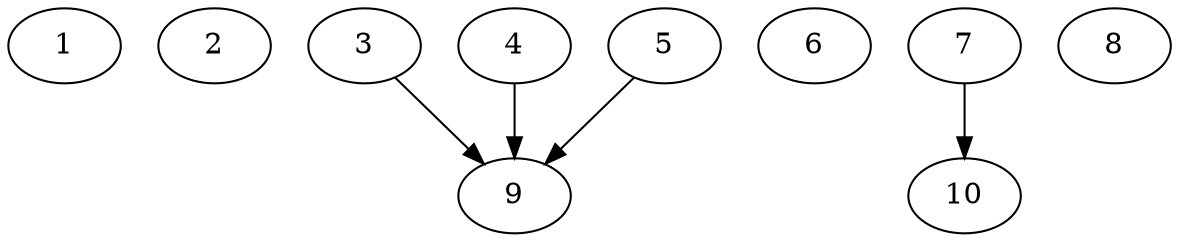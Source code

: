 // DAG automatically generated by daggen at Thu Oct  3 13:58:05 2019
// ./daggen --dot -n 10 --ccr 0.4 --fat 0.9 --regular 0.7 --density 0.5 --mindata 5242880 --maxdata 52428800 
digraph G {
  1 [size="119959040", alpha="0.12", expect_size="47983616"] 
  2 [size="62801920", alpha="0.16", expect_size="25120768"] 
  3 [size="49482240", alpha="0.19", expect_size="19792896"] 
  3 -> 9 [size ="19792896"]
  4 [size="125975040", alpha="0.01", expect_size="50390016"] 
  4 -> 9 [size ="50390016"]
  5 [size="80583680", alpha="0.09", expect_size="32233472"] 
  5 -> 9 [size ="32233472"]
  6 [size="99842560", alpha="0.11", expect_size="39937024"] 
  7 [size="129223680", alpha="0.05", expect_size="51689472"] 
  7 -> 10 [size ="51689472"]
  8 [size="47664640", alpha="0.05", expect_size="19065856"] 
  9 [size="51609600", alpha="0.00", expect_size="20643840"] 
  10 [size="80775680", alpha="0.19", expect_size="32310272"] 
}
